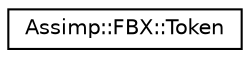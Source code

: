 digraph "Graphical Class Hierarchy"
{
  edge [fontname="Helvetica",fontsize="10",labelfontname="Helvetica",labelfontsize="10"];
  node [fontname="Helvetica",fontsize="10",shape=record];
  rankdir="LR";
  Node1 [label="Assimp::FBX::Token",height=0.2,width=0.4,color="black", fillcolor="white", style="filled",URL="$class_assimp_1_1_f_b_x_1_1_token.html"];
}
